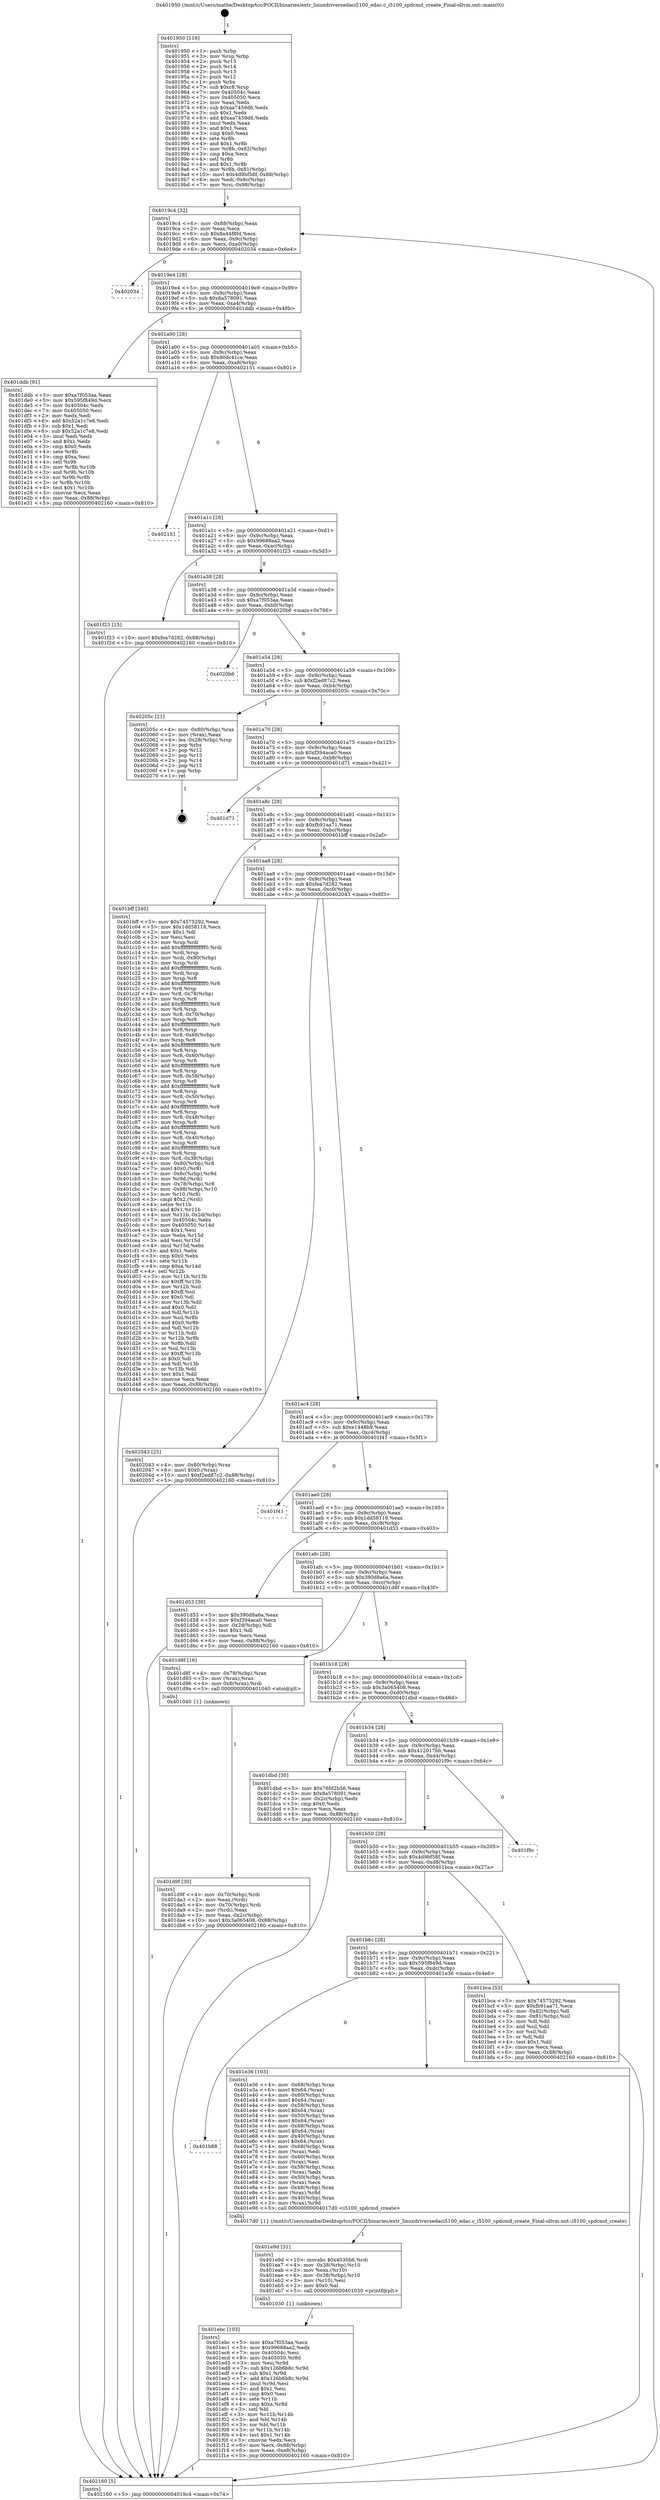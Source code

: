 digraph "0x401950" {
  label = "0x401950 (/mnt/c/Users/mathe/Desktop/tcc/POCII/binaries/extr_linuxdriversedaci5100_edac.c_i5100_spdcmd_create_Final-ollvm.out::main(0))"
  labelloc = "t"
  node[shape=record]

  Entry [label="",width=0.3,height=0.3,shape=circle,fillcolor=black,style=filled]
  "0x4019c4" [label="{
     0x4019c4 [32]\l
     | [instrs]\l
     &nbsp;&nbsp;0x4019c4 \<+6\>: mov -0x88(%rbp),%eax\l
     &nbsp;&nbsp;0x4019ca \<+2\>: mov %eax,%ecx\l
     &nbsp;&nbsp;0x4019cc \<+6\>: sub $0x8a44f8fd,%ecx\l
     &nbsp;&nbsp;0x4019d2 \<+6\>: mov %eax,-0x9c(%rbp)\l
     &nbsp;&nbsp;0x4019d8 \<+6\>: mov %ecx,-0xa0(%rbp)\l
     &nbsp;&nbsp;0x4019de \<+6\>: je 0000000000402034 \<main+0x6e4\>\l
  }"]
  "0x402034" [label="{
     0x402034\l
  }", style=dashed]
  "0x4019e4" [label="{
     0x4019e4 [28]\l
     | [instrs]\l
     &nbsp;&nbsp;0x4019e4 \<+5\>: jmp 00000000004019e9 \<main+0x99\>\l
     &nbsp;&nbsp;0x4019e9 \<+6\>: mov -0x9c(%rbp),%eax\l
     &nbsp;&nbsp;0x4019ef \<+5\>: sub $0x8a578091,%eax\l
     &nbsp;&nbsp;0x4019f4 \<+6\>: mov %eax,-0xa4(%rbp)\l
     &nbsp;&nbsp;0x4019fa \<+6\>: je 0000000000401ddb \<main+0x48b\>\l
  }"]
  Exit [label="",width=0.3,height=0.3,shape=circle,fillcolor=black,style=filled,peripheries=2]
  "0x401ddb" [label="{
     0x401ddb [91]\l
     | [instrs]\l
     &nbsp;&nbsp;0x401ddb \<+5\>: mov $0xa7f053aa,%eax\l
     &nbsp;&nbsp;0x401de0 \<+5\>: mov $0x595f849d,%ecx\l
     &nbsp;&nbsp;0x401de5 \<+7\>: mov 0x40504c,%edx\l
     &nbsp;&nbsp;0x401dec \<+7\>: mov 0x405050,%esi\l
     &nbsp;&nbsp;0x401df3 \<+2\>: mov %edx,%edi\l
     &nbsp;&nbsp;0x401df5 \<+6\>: add $0x52a1c7e8,%edi\l
     &nbsp;&nbsp;0x401dfb \<+3\>: sub $0x1,%edi\l
     &nbsp;&nbsp;0x401dfe \<+6\>: sub $0x52a1c7e8,%edi\l
     &nbsp;&nbsp;0x401e04 \<+3\>: imul %edi,%edx\l
     &nbsp;&nbsp;0x401e07 \<+3\>: and $0x1,%edx\l
     &nbsp;&nbsp;0x401e0a \<+3\>: cmp $0x0,%edx\l
     &nbsp;&nbsp;0x401e0d \<+4\>: sete %r8b\l
     &nbsp;&nbsp;0x401e11 \<+3\>: cmp $0xa,%esi\l
     &nbsp;&nbsp;0x401e14 \<+4\>: setl %r9b\l
     &nbsp;&nbsp;0x401e18 \<+3\>: mov %r8b,%r10b\l
     &nbsp;&nbsp;0x401e1b \<+3\>: and %r9b,%r10b\l
     &nbsp;&nbsp;0x401e1e \<+3\>: xor %r9b,%r8b\l
     &nbsp;&nbsp;0x401e21 \<+3\>: or %r8b,%r10b\l
     &nbsp;&nbsp;0x401e24 \<+4\>: test $0x1,%r10b\l
     &nbsp;&nbsp;0x401e28 \<+3\>: cmovne %ecx,%eax\l
     &nbsp;&nbsp;0x401e2b \<+6\>: mov %eax,-0x88(%rbp)\l
     &nbsp;&nbsp;0x401e31 \<+5\>: jmp 0000000000402160 \<main+0x810\>\l
  }"]
  "0x401a00" [label="{
     0x401a00 [28]\l
     | [instrs]\l
     &nbsp;&nbsp;0x401a00 \<+5\>: jmp 0000000000401a05 \<main+0xb5\>\l
     &nbsp;&nbsp;0x401a05 \<+6\>: mov -0x9c(%rbp),%eax\l
     &nbsp;&nbsp;0x401a0b \<+5\>: sub $0x90dc41ce,%eax\l
     &nbsp;&nbsp;0x401a10 \<+6\>: mov %eax,-0xa8(%rbp)\l
     &nbsp;&nbsp;0x401a16 \<+6\>: je 0000000000402151 \<main+0x801\>\l
  }"]
  "0x401ebc" [label="{
     0x401ebc [103]\l
     | [instrs]\l
     &nbsp;&nbsp;0x401ebc \<+5\>: mov $0xa7f053aa,%ecx\l
     &nbsp;&nbsp;0x401ec1 \<+5\>: mov $0x99688aa2,%edx\l
     &nbsp;&nbsp;0x401ec6 \<+7\>: mov 0x40504c,%esi\l
     &nbsp;&nbsp;0x401ecd \<+8\>: mov 0x405050,%r8d\l
     &nbsp;&nbsp;0x401ed5 \<+3\>: mov %esi,%r9d\l
     &nbsp;&nbsp;0x401ed8 \<+7\>: sub $0x126b6b8c,%r9d\l
     &nbsp;&nbsp;0x401edf \<+4\>: sub $0x1,%r9d\l
     &nbsp;&nbsp;0x401ee3 \<+7\>: add $0x126b6b8c,%r9d\l
     &nbsp;&nbsp;0x401eea \<+4\>: imul %r9d,%esi\l
     &nbsp;&nbsp;0x401eee \<+3\>: and $0x1,%esi\l
     &nbsp;&nbsp;0x401ef1 \<+3\>: cmp $0x0,%esi\l
     &nbsp;&nbsp;0x401ef4 \<+4\>: sete %r11b\l
     &nbsp;&nbsp;0x401ef8 \<+4\>: cmp $0xa,%r8d\l
     &nbsp;&nbsp;0x401efc \<+3\>: setl %bl\l
     &nbsp;&nbsp;0x401eff \<+3\>: mov %r11b,%r14b\l
     &nbsp;&nbsp;0x401f02 \<+3\>: and %bl,%r14b\l
     &nbsp;&nbsp;0x401f05 \<+3\>: xor %bl,%r11b\l
     &nbsp;&nbsp;0x401f08 \<+3\>: or %r11b,%r14b\l
     &nbsp;&nbsp;0x401f0b \<+4\>: test $0x1,%r14b\l
     &nbsp;&nbsp;0x401f0f \<+3\>: cmovne %edx,%ecx\l
     &nbsp;&nbsp;0x401f12 \<+6\>: mov %ecx,-0x88(%rbp)\l
     &nbsp;&nbsp;0x401f18 \<+6\>: mov %eax,-0xe8(%rbp)\l
     &nbsp;&nbsp;0x401f1e \<+5\>: jmp 0000000000402160 \<main+0x810\>\l
  }"]
  "0x402151" [label="{
     0x402151\l
  }", style=dashed]
  "0x401a1c" [label="{
     0x401a1c [28]\l
     | [instrs]\l
     &nbsp;&nbsp;0x401a1c \<+5\>: jmp 0000000000401a21 \<main+0xd1\>\l
     &nbsp;&nbsp;0x401a21 \<+6\>: mov -0x9c(%rbp),%eax\l
     &nbsp;&nbsp;0x401a27 \<+5\>: sub $0x99688aa2,%eax\l
     &nbsp;&nbsp;0x401a2c \<+6\>: mov %eax,-0xac(%rbp)\l
     &nbsp;&nbsp;0x401a32 \<+6\>: je 0000000000401f23 \<main+0x5d3\>\l
  }"]
  "0x401e9d" [label="{
     0x401e9d [31]\l
     | [instrs]\l
     &nbsp;&nbsp;0x401e9d \<+10\>: movabs $0x4030b6,%rdi\l
     &nbsp;&nbsp;0x401ea7 \<+4\>: mov -0x38(%rbp),%r10\l
     &nbsp;&nbsp;0x401eab \<+3\>: mov %eax,(%r10)\l
     &nbsp;&nbsp;0x401eae \<+4\>: mov -0x38(%rbp),%r10\l
     &nbsp;&nbsp;0x401eb2 \<+3\>: mov (%r10),%esi\l
     &nbsp;&nbsp;0x401eb5 \<+2\>: mov $0x0,%al\l
     &nbsp;&nbsp;0x401eb7 \<+5\>: call 0000000000401030 \<printf@plt\>\l
     | [calls]\l
     &nbsp;&nbsp;0x401030 \{1\} (unknown)\l
  }"]
  "0x401f23" [label="{
     0x401f23 [15]\l
     | [instrs]\l
     &nbsp;&nbsp;0x401f23 \<+10\>: movl $0xfea7d282,-0x88(%rbp)\l
     &nbsp;&nbsp;0x401f2d \<+5\>: jmp 0000000000402160 \<main+0x810\>\l
  }"]
  "0x401a38" [label="{
     0x401a38 [28]\l
     | [instrs]\l
     &nbsp;&nbsp;0x401a38 \<+5\>: jmp 0000000000401a3d \<main+0xed\>\l
     &nbsp;&nbsp;0x401a3d \<+6\>: mov -0x9c(%rbp),%eax\l
     &nbsp;&nbsp;0x401a43 \<+5\>: sub $0xa7f053aa,%eax\l
     &nbsp;&nbsp;0x401a48 \<+6\>: mov %eax,-0xb0(%rbp)\l
     &nbsp;&nbsp;0x401a4e \<+6\>: je 00000000004020b6 \<main+0x766\>\l
  }"]
  "0x401b88" [label="{
     0x401b88\l
  }", style=dashed]
  "0x4020b6" [label="{
     0x4020b6\l
  }", style=dashed]
  "0x401a54" [label="{
     0x401a54 [28]\l
     | [instrs]\l
     &nbsp;&nbsp;0x401a54 \<+5\>: jmp 0000000000401a59 \<main+0x109\>\l
     &nbsp;&nbsp;0x401a59 \<+6\>: mov -0x9c(%rbp),%eax\l
     &nbsp;&nbsp;0x401a5f \<+5\>: sub $0xf2ed87c2,%eax\l
     &nbsp;&nbsp;0x401a64 \<+6\>: mov %eax,-0xb4(%rbp)\l
     &nbsp;&nbsp;0x401a6a \<+6\>: je 000000000040205c \<main+0x70c\>\l
  }"]
  "0x401e36" [label="{
     0x401e36 [103]\l
     | [instrs]\l
     &nbsp;&nbsp;0x401e36 \<+4\>: mov -0x68(%rbp),%rax\l
     &nbsp;&nbsp;0x401e3a \<+6\>: movl $0x64,(%rax)\l
     &nbsp;&nbsp;0x401e40 \<+4\>: mov -0x60(%rbp),%rax\l
     &nbsp;&nbsp;0x401e44 \<+6\>: movl $0x64,(%rax)\l
     &nbsp;&nbsp;0x401e4a \<+4\>: mov -0x58(%rbp),%rax\l
     &nbsp;&nbsp;0x401e4e \<+6\>: movl $0x64,(%rax)\l
     &nbsp;&nbsp;0x401e54 \<+4\>: mov -0x50(%rbp),%rax\l
     &nbsp;&nbsp;0x401e58 \<+6\>: movl $0x64,(%rax)\l
     &nbsp;&nbsp;0x401e5e \<+4\>: mov -0x48(%rbp),%rax\l
     &nbsp;&nbsp;0x401e62 \<+6\>: movl $0x64,(%rax)\l
     &nbsp;&nbsp;0x401e68 \<+4\>: mov -0x40(%rbp),%rax\l
     &nbsp;&nbsp;0x401e6c \<+6\>: movl $0x64,(%rax)\l
     &nbsp;&nbsp;0x401e72 \<+4\>: mov -0x68(%rbp),%rax\l
     &nbsp;&nbsp;0x401e76 \<+2\>: mov (%rax),%edi\l
     &nbsp;&nbsp;0x401e78 \<+4\>: mov -0x60(%rbp),%rax\l
     &nbsp;&nbsp;0x401e7c \<+2\>: mov (%rax),%esi\l
     &nbsp;&nbsp;0x401e7e \<+4\>: mov -0x58(%rbp),%rax\l
     &nbsp;&nbsp;0x401e82 \<+2\>: mov (%rax),%edx\l
     &nbsp;&nbsp;0x401e84 \<+4\>: mov -0x50(%rbp),%rax\l
     &nbsp;&nbsp;0x401e88 \<+2\>: mov (%rax),%ecx\l
     &nbsp;&nbsp;0x401e8a \<+4\>: mov -0x48(%rbp),%rax\l
     &nbsp;&nbsp;0x401e8e \<+3\>: mov (%rax),%r8d\l
     &nbsp;&nbsp;0x401e91 \<+4\>: mov -0x40(%rbp),%rax\l
     &nbsp;&nbsp;0x401e95 \<+3\>: mov (%rax),%r9d\l
     &nbsp;&nbsp;0x401e98 \<+5\>: call 00000000004017d0 \<i5100_spdcmd_create\>\l
     | [calls]\l
     &nbsp;&nbsp;0x4017d0 \{1\} (/mnt/c/Users/mathe/Desktop/tcc/POCII/binaries/extr_linuxdriversedaci5100_edac.c_i5100_spdcmd_create_Final-ollvm.out::i5100_spdcmd_create)\l
  }"]
  "0x40205c" [label="{
     0x40205c [21]\l
     | [instrs]\l
     &nbsp;&nbsp;0x40205c \<+4\>: mov -0x80(%rbp),%rax\l
     &nbsp;&nbsp;0x402060 \<+2\>: mov (%rax),%eax\l
     &nbsp;&nbsp;0x402062 \<+4\>: lea -0x28(%rbp),%rsp\l
     &nbsp;&nbsp;0x402066 \<+1\>: pop %rbx\l
     &nbsp;&nbsp;0x402067 \<+2\>: pop %r12\l
     &nbsp;&nbsp;0x402069 \<+2\>: pop %r13\l
     &nbsp;&nbsp;0x40206b \<+2\>: pop %r14\l
     &nbsp;&nbsp;0x40206d \<+2\>: pop %r15\l
     &nbsp;&nbsp;0x40206f \<+1\>: pop %rbp\l
     &nbsp;&nbsp;0x402070 \<+1\>: ret\l
  }"]
  "0x401a70" [label="{
     0x401a70 [28]\l
     | [instrs]\l
     &nbsp;&nbsp;0x401a70 \<+5\>: jmp 0000000000401a75 \<main+0x125\>\l
     &nbsp;&nbsp;0x401a75 \<+6\>: mov -0x9c(%rbp),%eax\l
     &nbsp;&nbsp;0x401a7b \<+5\>: sub $0xf394aca0,%eax\l
     &nbsp;&nbsp;0x401a80 \<+6\>: mov %eax,-0xb8(%rbp)\l
     &nbsp;&nbsp;0x401a86 \<+6\>: je 0000000000401d71 \<main+0x421\>\l
  }"]
  "0x401d9f" [label="{
     0x401d9f [30]\l
     | [instrs]\l
     &nbsp;&nbsp;0x401d9f \<+4\>: mov -0x70(%rbp),%rdi\l
     &nbsp;&nbsp;0x401da3 \<+2\>: mov %eax,(%rdi)\l
     &nbsp;&nbsp;0x401da5 \<+4\>: mov -0x70(%rbp),%rdi\l
     &nbsp;&nbsp;0x401da9 \<+2\>: mov (%rdi),%eax\l
     &nbsp;&nbsp;0x401dab \<+3\>: mov %eax,-0x2c(%rbp)\l
     &nbsp;&nbsp;0x401dae \<+10\>: movl $0x3a065408,-0x88(%rbp)\l
     &nbsp;&nbsp;0x401db8 \<+5\>: jmp 0000000000402160 \<main+0x810\>\l
  }"]
  "0x401d71" [label="{
     0x401d71\l
  }", style=dashed]
  "0x401a8c" [label="{
     0x401a8c [28]\l
     | [instrs]\l
     &nbsp;&nbsp;0x401a8c \<+5\>: jmp 0000000000401a91 \<main+0x141\>\l
     &nbsp;&nbsp;0x401a91 \<+6\>: mov -0x9c(%rbp),%eax\l
     &nbsp;&nbsp;0x401a97 \<+5\>: sub $0xfb91aa71,%eax\l
     &nbsp;&nbsp;0x401a9c \<+6\>: mov %eax,-0xbc(%rbp)\l
     &nbsp;&nbsp;0x401aa2 \<+6\>: je 0000000000401bff \<main+0x2af\>\l
  }"]
  "0x401950" [label="{
     0x401950 [116]\l
     | [instrs]\l
     &nbsp;&nbsp;0x401950 \<+1\>: push %rbp\l
     &nbsp;&nbsp;0x401951 \<+3\>: mov %rsp,%rbp\l
     &nbsp;&nbsp;0x401954 \<+2\>: push %r15\l
     &nbsp;&nbsp;0x401956 \<+2\>: push %r14\l
     &nbsp;&nbsp;0x401958 \<+2\>: push %r13\l
     &nbsp;&nbsp;0x40195a \<+2\>: push %r12\l
     &nbsp;&nbsp;0x40195c \<+1\>: push %rbx\l
     &nbsp;&nbsp;0x40195d \<+7\>: sub $0xc8,%rsp\l
     &nbsp;&nbsp;0x401964 \<+7\>: mov 0x40504c,%eax\l
     &nbsp;&nbsp;0x40196b \<+7\>: mov 0x405050,%ecx\l
     &nbsp;&nbsp;0x401972 \<+2\>: mov %eax,%edx\l
     &nbsp;&nbsp;0x401974 \<+6\>: sub $0xaa7459d6,%edx\l
     &nbsp;&nbsp;0x40197a \<+3\>: sub $0x1,%edx\l
     &nbsp;&nbsp;0x40197d \<+6\>: add $0xaa7459d6,%edx\l
     &nbsp;&nbsp;0x401983 \<+3\>: imul %edx,%eax\l
     &nbsp;&nbsp;0x401986 \<+3\>: and $0x1,%eax\l
     &nbsp;&nbsp;0x401989 \<+3\>: cmp $0x0,%eax\l
     &nbsp;&nbsp;0x40198c \<+4\>: sete %r8b\l
     &nbsp;&nbsp;0x401990 \<+4\>: and $0x1,%r8b\l
     &nbsp;&nbsp;0x401994 \<+7\>: mov %r8b,-0x82(%rbp)\l
     &nbsp;&nbsp;0x40199b \<+3\>: cmp $0xa,%ecx\l
     &nbsp;&nbsp;0x40199e \<+4\>: setl %r8b\l
     &nbsp;&nbsp;0x4019a2 \<+4\>: and $0x1,%r8b\l
     &nbsp;&nbsp;0x4019a6 \<+7\>: mov %r8b,-0x81(%rbp)\l
     &nbsp;&nbsp;0x4019ad \<+10\>: movl $0x4d9bf58f,-0x88(%rbp)\l
     &nbsp;&nbsp;0x4019b7 \<+6\>: mov %edi,-0x8c(%rbp)\l
     &nbsp;&nbsp;0x4019bd \<+7\>: mov %rsi,-0x98(%rbp)\l
  }"]
  "0x401bff" [label="{
     0x401bff [340]\l
     | [instrs]\l
     &nbsp;&nbsp;0x401bff \<+5\>: mov $0x74575292,%eax\l
     &nbsp;&nbsp;0x401c04 \<+5\>: mov $0x1dd58118,%ecx\l
     &nbsp;&nbsp;0x401c09 \<+2\>: mov $0x1,%dl\l
     &nbsp;&nbsp;0x401c0b \<+2\>: xor %esi,%esi\l
     &nbsp;&nbsp;0x401c0d \<+3\>: mov %rsp,%rdi\l
     &nbsp;&nbsp;0x401c10 \<+4\>: add $0xfffffffffffffff0,%rdi\l
     &nbsp;&nbsp;0x401c14 \<+3\>: mov %rdi,%rsp\l
     &nbsp;&nbsp;0x401c17 \<+4\>: mov %rdi,-0x80(%rbp)\l
     &nbsp;&nbsp;0x401c1b \<+3\>: mov %rsp,%rdi\l
     &nbsp;&nbsp;0x401c1e \<+4\>: add $0xfffffffffffffff0,%rdi\l
     &nbsp;&nbsp;0x401c22 \<+3\>: mov %rdi,%rsp\l
     &nbsp;&nbsp;0x401c25 \<+3\>: mov %rsp,%r8\l
     &nbsp;&nbsp;0x401c28 \<+4\>: add $0xfffffffffffffff0,%r8\l
     &nbsp;&nbsp;0x401c2c \<+3\>: mov %r8,%rsp\l
     &nbsp;&nbsp;0x401c2f \<+4\>: mov %r8,-0x78(%rbp)\l
     &nbsp;&nbsp;0x401c33 \<+3\>: mov %rsp,%r8\l
     &nbsp;&nbsp;0x401c36 \<+4\>: add $0xfffffffffffffff0,%r8\l
     &nbsp;&nbsp;0x401c3a \<+3\>: mov %r8,%rsp\l
     &nbsp;&nbsp;0x401c3d \<+4\>: mov %r8,-0x70(%rbp)\l
     &nbsp;&nbsp;0x401c41 \<+3\>: mov %rsp,%r8\l
     &nbsp;&nbsp;0x401c44 \<+4\>: add $0xfffffffffffffff0,%r8\l
     &nbsp;&nbsp;0x401c48 \<+3\>: mov %r8,%rsp\l
     &nbsp;&nbsp;0x401c4b \<+4\>: mov %r8,-0x68(%rbp)\l
     &nbsp;&nbsp;0x401c4f \<+3\>: mov %rsp,%r8\l
     &nbsp;&nbsp;0x401c52 \<+4\>: add $0xfffffffffffffff0,%r8\l
     &nbsp;&nbsp;0x401c56 \<+3\>: mov %r8,%rsp\l
     &nbsp;&nbsp;0x401c59 \<+4\>: mov %r8,-0x60(%rbp)\l
     &nbsp;&nbsp;0x401c5d \<+3\>: mov %rsp,%r8\l
     &nbsp;&nbsp;0x401c60 \<+4\>: add $0xfffffffffffffff0,%r8\l
     &nbsp;&nbsp;0x401c64 \<+3\>: mov %r8,%rsp\l
     &nbsp;&nbsp;0x401c67 \<+4\>: mov %r8,-0x58(%rbp)\l
     &nbsp;&nbsp;0x401c6b \<+3\>: mov %rsp,%r8\l
     &nbsp;&nbsp;0x401c6e \<+4\>: add $0xfffffffffffffff0,%r8\l
     &nbsp;&nbsp;0x401c72 \<+3\>: mov %r8,%rsp\l
     &nbsp;&nbsp;0x401c75 \<+4\>: mov %r8,-0x50(%rbp)\l
     &nbsp;&nbsp;0x401c79 \<+3\>: mov %rsp,%r8\l
     &nbsp;&nbsp;0x401c7c \<+4\>: add $0xfffffffffffffff0,%r8\l
     &nbsp;&nbsp;0x401c80 \<+3\>: mov %r8,%rsp\l
     &nbsp;&nbsp;0x401c83 \<+4\>: mov %r8,-0x48(%rbp)\l
     &nbsp;&nbsp;0x401c87 \<+3\>: mov %rsp,%r8\l
     &nbsp;&nbsp;0x401c8a \<+4\>: add $0xfffffffffffffff0,%r8\l
     &nbsp;&nbsp;0x401c8e \<+3\>: mov %r8,%rsp\l
     &nbsp;&nbsp;0x401c91 \<+4\>: mov %r8,-0x40(%rbp)\l
     &nbsp;&nbsp;0x401c95 \<+3\>: mov %rsp,%r8\l
     &nbsp;&nbsp;0x401c98 \<+4\>: add $0xfffffffffffffff0,%r8\l
     &nbsp;&nbsp;0x401c9c \<+3\>: mov %r8,%rsp\l
     &nbsp;&nbsp;0x401c9f \<+4\>: mov %r8,-0x38(%rbp)\l
     &nbsp;&nbsp;0x401ca3 \<+4\>: mov -0x80(%rbp),%r8\l
     &nbsp;&nbsp;0x401ca7 \<+7\>: movl $0x0,(%r8)\l
     &nbsp;&nbsp;0x401cae \<+7\>: mov -0x8c(%rbp),%r9d\l
     &nbsp;&nbsp;0x401cb5 \<+3\>: mov %r9d,(%rdi)\l
     &nbsp;&nbsp;0x401cb8 \<+4\>: mov -0x78(%rbp),%r8\l
     &nbsp;&nbsp;0x401cbc \<+7\>: mov -0x98(%rbp),%r10\l
     &nbsp;&nbsp;0x401cc3 \<+3\>: mov %r10,(%r8)\l
     &nbsp;&nbsp;0x401cc6 \<+3\>: cmpl $0x2,(%rdi)\l
     &nbsp;&nbsp;0x401cc9 \<+4\>: setne %r11b\l
     &nbsp;&nbsp;0x401ccd \<+4\>: and $0x1,%r11b\l
     &nbsp;&nbsp;0x401cd1 \<+4\>: mov %r11b,-0x2d(%rbp)\l
     &nbsp;&nbsp;0x401cd5 \<+7\>: mov 0x40504c,%ebx\l
     &nbsp;&nbsp;0x401cdc \<+8\>: mov 0x405050,%r14d\l
     &nbsp;&nbsp;0x401ce4 \<+3\>: sub $0x1,%esi\l
     &nbsp;&nbsp;0x401ce7 \<+3\>: mov %ebx,%r15d\l
     &nbsp;&nbsp;0x401cea \<+3\>: add %esi,%r15d\l
     &nbsp;&nbsp;0x401ced \<+4\>: imul %r15d,%ebx\l
     &nbsp;&nbsp;0x401cf1 \<+3\>: and $0x1,%ebx\l
     &nbsp;&nbsp;0x401cf4 \<+3\>: cmp $0x0,%ebx\l
     &nbsp;&nbsp;0x401cf7 \<+4\>: sete %r11b\l
     &nbsp;&nbsp;0x401cfb \<+4\>: cmp $0xa,%r14d\l
     &nbsp;&nbsp;0x401cff \<+4\>: setl %r12b\l
     &nbsp;&nbsp;0x401d03 \<+3\>: mov %r11b,%r13b\l
     &nbsp;&nbsp;0x401d06 \<+4\>: xor $0xff,%r13b\l
     &nbsp;&nbsp;0x401d0a \<+3\>: mov %r12b,%sil\l
     &nbsp;&nbsp;0x401d0d \<+4\>: xor $0xff,%sil\l
     &nbsp;&nbsp;0x401d11 \<+3\>: xor $0x0,%dl\l
     &nbsp;&nbsp;0x401d14 \<+3\>: mov %r13b,%dil\l
     &nbsp;&nbsp;0x401d17 \<+4\>: and $0x0,%dil\l
     &nbsp;&nbsp;0x401d1b \<+3\>: and %dl,%r11b\l
     &nbsp;&nbsp;0x401d1e \<+3\>: mov %sil,%r8b\l
     &nbsp;&nbsp;0x401d21 \<+4\>: and $0x0,%r8b\l
     &nbsp;&nbsp;0x401d25 \<+3\>: and %dl,%r12b\l
     &nbsp;&nbsp;0x401d28 \<+3\>: or %r11b,%dil\l
     &nbsp;&nbsp;0x401d2b \<+3\>: or %r12b,%r8b\l
     &nbsp;&nbsp;0x401d2e \<+3\>: xor %r8b,%dil\l
     &nbsp;&nbsp;0x401d31 \<+3\>: or %sil,%r13b\l
     &nbsp;&nbsp;0x401d34 \<+4\>: xor $0xff,%r13b\l
     &nbsp;&nbsp;0x401d38 \<+3\>: or $0x0,%dl\l
     &nbsp;&nbsp;0x401d3b \<+3\>: and %dl,%r13b\l
     &nbsp;&nbsp;0x401d3e \<+3\>: or %r13b,%dil\l
     &nbsp;&nbsp;0x401d41 \<+4\>: test $0x1,%dil\l
     &nbsp;&nbsp;0x401d45 \<+3\>: cmovne %ecx,%eax\l
     &nbsp;&nbsp;0x401d48 \<+6\>: mov %eax,-0x88(%rbp)\l
     &nbsp;&nbsp;0x401d4e \<+5\>: jmp 0000000000402160 \<main+0x810\>\l
  }"]
  "0x401aa8" [label="{
     0x401aa8 [28]\l
     | [instrs]\l
     &nbsp;&nbsp;0x401aa8 \<+5\>: jmp 0000000000401aad \<main+0x15d\>\l
     &nbsp;&nbsp;0x401aad \<+6\>: mov -0x9c(%rbp),%eax\l
     &nbsp;&nbsp;0x401ab3 \<+5\>: sub $0xfea7d282,%eax\l
     &nbsp;&nbsp;0x401ab8 \<+6\>: mov %eax,-0xc0(%rbp)\l
     &nbsp;&nbsp;0x401abe \<+6\>: je 0000000000402043 \<main+0x6f3\>\l
  }"]
  "0x402160" [label="{
     0x402160 [5]\l
     | [instrs]\l
     &nbsp;&nbsp;0x402160 \<+5\>: jmp 00000000004019c4 \<main+0x74\>\l
  }"]
  "0x402043" [label="{
     0x402043 [25]\l
     | [instrs]\l
     &nbsp;&nbsp;0x402043 \<+4\>: mov -0x80(%rbp),%rax\l
     &nbsp;&nbsp;0x402047 \<+6\>: movl $0x0,(%rax)\l
     &nbsp;&nbsp;0x40204d \<+10\>: movl $0xf2ed87c2,-0x88(%rbp)\l
     &nbsp;&nbsp;0x402057 \<+5\>: jmp 0000000000402160 \<main+0x810\>\l
  }"]
  "0x401ac4" [label="{
     0x401ac4 [28]\l
     | [instrs]\l
     &nbsp;&nbsp;0x401ac4 \<+5\>: jmp 0000000000401ac9 \<main+0x179\>\l
     &nbsp;&nbsp;0x401ac9 \<+6\>: mov -0x9c(%rbp),%eax\l
     &nbsp;&nbsp;0x401acf \<+5\>: sub $0xe1448b9,%eax\l
     &nbsp;&nbsp;0x401ad4 \<+6\>: mov %eax,-0xc4(%rbp)\l
     &nbsp;&nbsp;0x401ada \<+6\>: je 0000000000401f41 \<main+0x5f1\>\l
  }"]
  "0x401b6c" [label="{
     0x401b6c [28]\l
     | [instrs]\l
     &nbsp;&nbsp;0x401b6c \<+5\>: jmp 0000000000401b71 \<main+0x221\>\l
     &nbsp;&nbsp;0x401b71 \<+6\>: mov -0x9c(%rbp),%eax\l
     &nbsp;&nbsp;0x401b77 \<+5\>: sub $0x595f849d,%eax\l
     &nbsp;&nbsp;0x401b7c \<+6\>: mov %eax,-0xdc(%rbp)\l
     &nbsp;&nbsp;0x401b82 \<+6\>: je 0000000000401e36 \<main+0x4e6\>\l
  }"]
  "0x401f41" [label="{
     0x401f41\l
  }", style=dashed]
  "0x401ae0" [label="{
     0x401ae0 [28]\l
     | [instrs]\l
     &nbsp;&nbsp;0x401ae0 \<+5\>: jmp 0000000000401ae5 \<main+0x195\>\l
     &nbsp;&nbsp;0x401ae5 \<+6\>: mov -0x9c(%rbp),%eax\l
     &nbsp;&nbsp;0x401aeb \<+5\>: sub $0x1dd58118,%eax\l
     &nbsp;&nbsp;0x401af0 \<+6\>: mov %eax,-0xc8(%rbp)\l
     &nbsp;&nbsp;0x401af6 \<+6\>: je 0000000000401d53 \<main+0x403\>\l
  }"]
  "0x401bca" [label="{
     0x401bca [53]\l
     | [instrs]\l
     &nbsp;&nbsp;0x401bca \<+5\>: mov $0x74575292,%eax\l
     &nbsp;&nbsp;0x401bcf \<+5\>: mov $0xfb91aa71,%ecx\l
     &nbsp;&nbsp;0x401bd4 \<+6\>: mov -0x82(%rbp),%dl\l
     &nbsp;&nbsp;0x401bda \<+7\>: mov -0x81(%rbp),%sil\l
     &nbsp;&nbsp;0x401be1 \<+3\>: mov %dl,%dil\l
     &nbsp;&nbsp;0x401be4 \<+3\>: and %sil,%dil\l
     &nbsp;&nbsp;0x401be7 \<+3\>: xor %sil,%dl\l
     &nbsp;&nbsp;0x401bea \<+3\>: or %dl,%dil\l
     &nbsp;&nbsp;0x401bed \<+4\>: test $0x1,%dil\l
     &nbsp;&nbsp;0x401bf1 \<+3\>: cmovne %ecx,%eax\l
     &nbsp;&nbsp;0x401bf4 \<+6\>: mov %eax,-0x88(%rbp)\l
     &nbsp;&nbsp;0x401bfa \<+5\>: jmp 0000000000402160 \<main+0x810\>\l
  }"]
  "0x401d53" [label="{
     0x401d53 [30]\l
     | [instrs]\l
     &nbsp;&nbsp;0x401d53 \<+5\>: mov $0x390d8a6a,%eax\l
     &nbsp;&nbsp;0x401d58 \<+5\>: mov $0xf394aca0,%ecx\l
     &nbsp;&nbsp;0x401d5d \<+3\>: mov -0x2d(%rbp),%dl\l
     &nbsp;&nbsp;0x401d60 \<+3\>: test $0x1,%dl\l
     &nbsp;&nbsp;0x401d63 \<+3\>: cmovne %ecx,%eax\l
     &nbsp;&nbsp;0x401d66 \<+6\>: mov %eax,-0x88(%rbp)\l
     &nbsp;&nbsp;0x401d6c \<+5\>: jmp 0000000000402160 \<main+0x810\>\l
  }"]
  "0x401afc" [label="{
     0x401afc [28]\l
     | [instrs]\l
     &nbsp;&nbsp;0x401afc \<+5\>: jmp 0000000000401b01 \<main+0x1b1\>\l
     &nbsp;&nbsp;0x401b01 \<+6\>: mov -0x9c(%rbp),%eax\l
     &nbsp;&nbsp;0x401b07 \<+5\>: sub $0x390d8a6a,%eax\l
     &nbsp;&nbsp;0x401b0c \<+6\>: mov %eax,-0xcc(%rbp)\l
     &nbsp;&nbsp;0x401b12 \<+6\>: je 0000000000401d8f \<main+0x43f\>\l
  }"]
  "0x401b50" [label="{
     0x401b50 [28]\l
     | [instrs]\l
     &nbsp;&nbsp;0x401b50 \<+5\>: jmp 0000000000401b55 \<main+0x205\>\l
     &nbsp;&nbsp;0x401b55 \<+6\>: mov -0x9c(%rbp),%eax\l
     &nbsp;&nbsp;0x401b5b \<+5\>: sub $0x4d9bf58f,%eax\l
     &nbsp;&nbsp;0x401b60 \<+6\>: mov %eax,-0xd8(%rbp)\l
     &nbsp;&nbsp;0x401b66 \<+6\>: je 0000000000401bca \<main+0x27a\>\l
  }"]
  "0x401d8f" [label="{
     0x401d8f [16]\l
     | [instrs]\l
     &nbsp;&nbsp;0x401d8f \<+4\>: mov -0x78(%rbp),%rax\l
     &nbsp;&nbsp;0x401d93 \<+3\>: mov (%rax),%rax\l
     &nbsp;&nbsp;0x401d96 \<+4\>: mov 0x8(%rax),%rdi\l
     &nbsp;&nbsp;0x401d9a \<+5\>: call 0000000000401040 \<atoi@plt\>\l
     | [calls]\l
     &nbsp;&nbsp;0x401040 \{1\} (unknown)\l
  }"]
  "0x401b18" [label="{
     0x401b18 [28]\l
     | [instrs]\l
     &nbsp;&nbsp;0x401b18 \<+5\>: jmp 0000000000401b1d \<main+0x1cd\>\l
     &nbsp;&nbsp;0x401b1d \<+6\>: mov -0x9c(%rbp),%eax\l
     &nbsp;&nbsp;0x401b23 \<+5\>: sub $0x3a065408,%eax\l
     &nbsp;&nbsp;0x401b28 \<+6\>: mov %eax,-0xd0(%rbp)\l
     &nbsp;&nbsp;0x401b2e \<+6\>: je 0000000000401dbd \<main+0x46d\>\l
  }"]
  "0x401f9c" [label="{
     0x401f9c\l
  }", style=dashed]
  "0x401dbd" [label="{
     0x401dbd [30]\l
     | [instrs]\l
     &nbsp;&nbsp;0x401dbd \<+5\>: mov $0x76fd2b56,%eax\l
     &nbsp;&nbsp;0x401dc2 \<+5\>: mov $0x8a578091,%ecx\l
     &nbsp;&nbsp;0x401dc7 \<+3\>: mov -0x2c(%rbp),%edx\l
     &nbsp;&nbsp;0x401dca \<+3\>: cmp $0x0,%edx\l
     &nbsp;&nbsp;0x401dcd \<+3\>: cmove %ecx,%eax\l
     &nbsp;&nbsp;0x401dd0 \<+6\>: mov %eax,-0x88(%rbp)\l
     &nbsp;&nbsp;0x401dd6 \<+5\>: jmp 0000000000402160 \<main+0x810\>\l
  }"]
  "0x401b34" [label="{
     0x401b34 [28]\l
     | [instrs]\l
     &nbsp;&nbsp;0x401b34 \<+5\>: jmp 0000000000401b39 \<main+0x1e9\>\l
     &nbsp;&nbsp;0x401b39 \<+6\>: mov -0x9c(%rbp),%eax\l
     &nbsp;&nbsp;0x401b3f \<+5\>: sub $0x412017bb,%eax\l
     &nbsp;&nbsp;0x401b44 \<+6\>: mov %eax,-0xd4(%rbp)\l
     &nbsp;&nbsp;0x401b4a \<+6\>: je 0000000000401f9c \<main+0x64c\>\l
  }"]
  Entry -> "0x401950" [label=" 1"]
  "0x4019c4" -> "0x402034" [label=" 0"]
  "0x4019c4" -> "0x4019e4" [label=" 10"]
  "0x40205c" -> Exit [label=" 1"]
  "0x4019e4" -> "0x401ddb" [label=" 1"]
  "0x4019e4" -> "0x401a00" [label=" 9"]
  "0x402043" -> "0x402160" [label=" 1"]
  "0x401a00" -> "0x402151" [label=" 0"]
  "0x401a00" -> "0x401a1c" [label=" 9"]
  "0x401f23" -> "0x402160" [label=" 1"]
  "0x401a1c" -> "0x401f23" [label=" 1"]
  "0x401a1c" -> "0x401a38" [label=" 8"]
  "0x401ebc" -> "0x402160" [label=" 1"]
  "0x401a38" -> "0x4020b6" [label=" 0"]
  "0x401a38" -> "0x401a54" [label=" 8"]
  "0x401e9d" -> "0x401ebc" [label=" 1"]
  "0x401a54" -> "0x40205c" [label=" 1"]
  "0x401a54" -> "0x401a70" [label=" 7"]
  "0x401e36" -> "0x401e9d" [label=" 1"]
  "0x401a70" -> "0x401d71" [label=" 0"]
  "0x401a70" -> "0x401a8c" [label=" 7"]
  "0x401b6c" -> "0x401e36" [label=" 1"]
  "0x401a8c" -> "0x401bff" [label=" 1"]
  "0x401a8c" -> "0x401aa8" [label=" 6"]
  "0x401ddb" -> "0x402160" [label=" 1"]
  "0x401aa8" -> "0x402043" [label=" 1"]
  "0x401aa8" -> "0x401ac4" [label=" 5"]
  "0x401dbd" -> "0x402160" [label=" 1"]
  "0x401ac4" -> "0x401f41" [label=" 0"]
  "0x401ac4" -> "0x401ae0" [label=" 5"]
  "0x401d9f" -> "0x402160" [label=" 1"]
  "0x401ae0" -> "0x401d53" [label=" 1"]
  "0x401ae0" -> "0x401afc" [label=" 4"]
  "0x401d8f" -> "0x401d9f" [label=" 1"]
  "0x401afc" -> "0x401d8f" [label=" 1"]
  "0x401afc" -> "0x401b18" [label=" 3"]
  "0x401bff" -> "0x402160" [label=" 1"]
  "0x401b18" -> "0x401dbd" [label=" 1"]
  "0x401b18" -> "0x401b34" [label=" 2"]
  "0x401b6c" -> "0x401b88" [label=" 0"]
  "0x401b34" -> "0x401f9c" [label=" 0"]
  "0x401b34" -> "0x401b50" [label=" 2"]
  "0x401d53" -> "0x402160" [label=" 1"]
  "0x401b50" -> "0x401bca" [label=" 1"]
  "0x401b50" -> "0x401b6c" [label=" 1"]
  "0x401bca" -> "0x402160" [label=" 1"]
  "0x401950" -> "0x4019c4" [label=" 1"]
  "0x402160" -> "0x4019c4" [label=" 9"]
}
